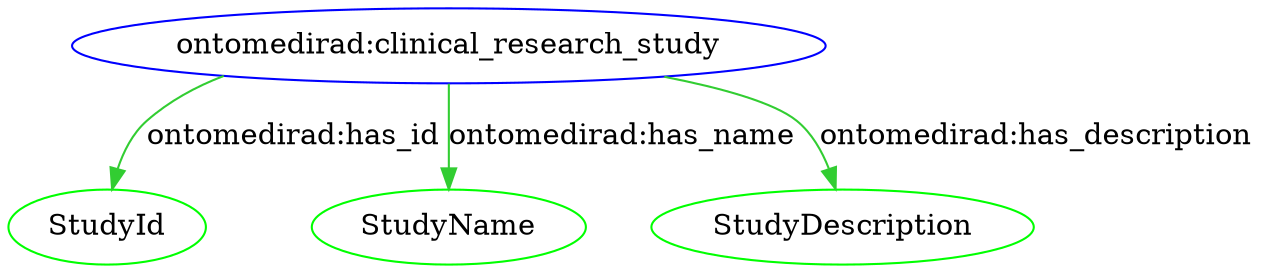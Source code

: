 digraph G {

// DEFINITION of NODES

	ClinResearchStudy [label="ontomedirad:clinical_research_study"] [color = "blue"];
	StudyId [color = "green"];
	StudyName [color = "green"];
	StudyDescription [color = "green"];

// DEFINITION of EDGES

	ClinResearchStudy -> StudyId [label="ontomedirad:has_id"][color="limegreen"];
	ClinResearchStudy -> StudyName [label="ontomedirad:has_name"][color="limegreen"];
	ClinResearchStudy -> StudyDescription [label="ontomedirad:has_description"][color="limegreen"];
}

